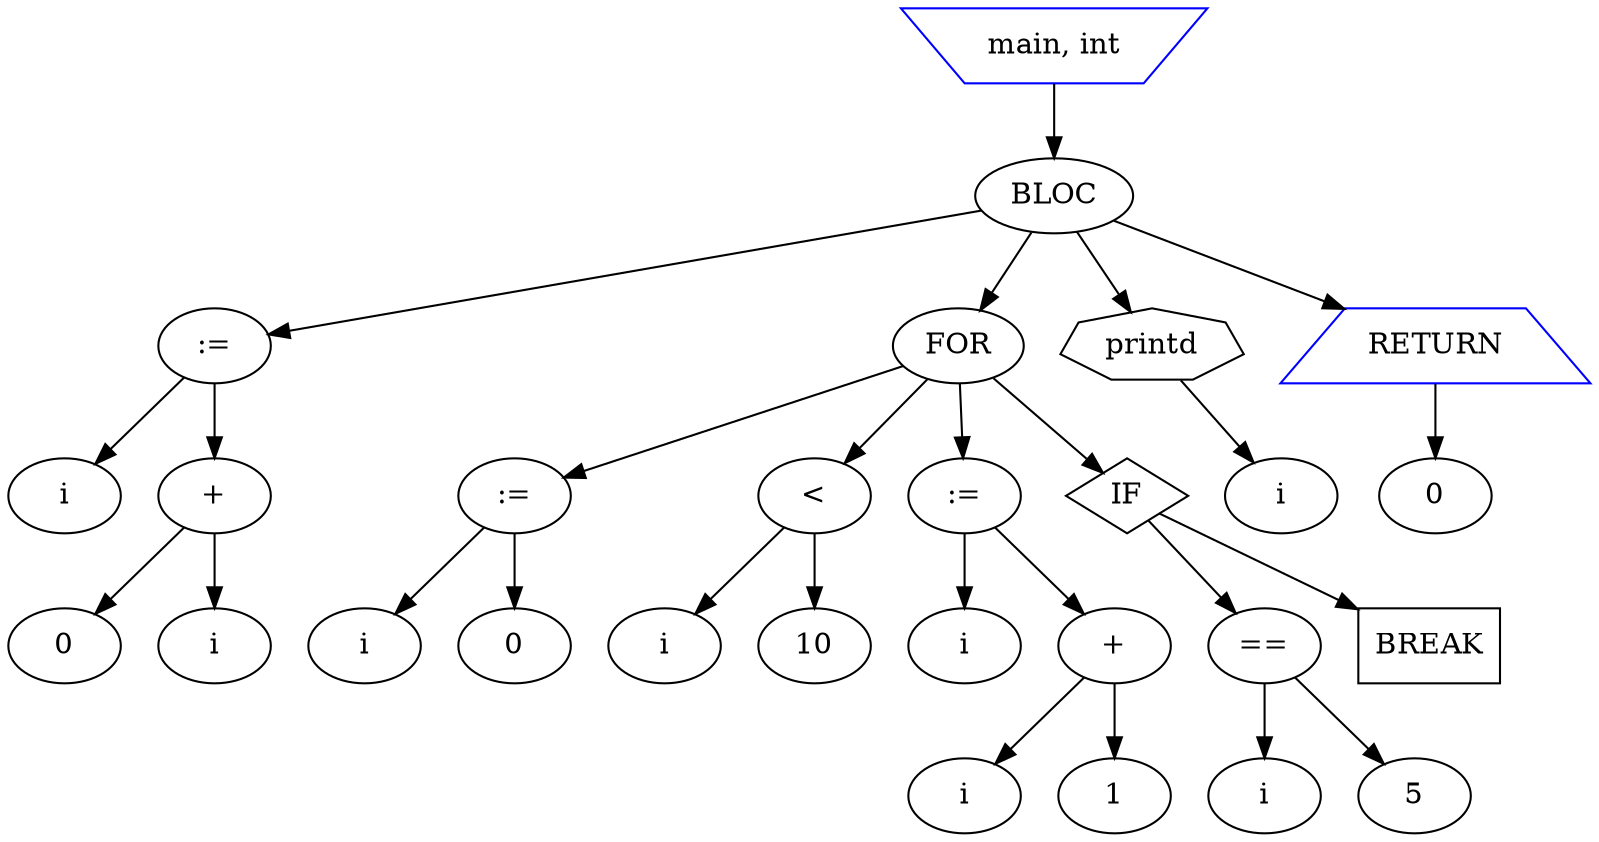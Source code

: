 digraph G {
node_0 [label="main, int"shape=invtrapezium color=blue];
node_0 -> node_1;
node_1 [label="BLOC"];
node_1 -> node_2;
node_2 [label=":="];
node_2 -> node_3;
node_3 [label="i"];
node_2 -> node_4;
node_4 [label="+"];
node_4 -> node_5;
node_5 [label="0"];
node_4 -> node_6;
node_6 [label="i"];
node_1 -> node_7;
node_7 [label="FOR"];
node_7 -> node_8;
node_8 [label=":="];
node_8 -> node_9;
node_9 [label="i"];
node_8 -> node_10;
node_10 [label="0"];
node_7 -> node_11;
node_11 [label="<"];
node_11 -> node_12;
node_12 [label="i"];
node_11 -> node_13;
node_13 [label="10"];
node_7 -> node_14;
node_14 [label=":="];
node_14 -> node_15;
node_15 [label="i"];
node_14 -> node_16;
node_16 [label="+"];
node_16 -> node_17;
node_17 [label="i"];
node_16 -> node_18;
node_18 [label="1"];
node_7 -> node_19;
node_19 [label="IF"shape=diamond];
node_19 -> node_20;
node_20 [label="=="];
node_20 -> node_21;
node_21 [label="i"];
node_20 -> node_22;
node_22 [label="5"];
node_19 -> node_23;
node_23 [label="BREAK"shape=box];
node_1 -> node_24;
node_24 [label="printd"shape=septagon];
node_24 -> node_25;
node_25 [label="i"];
node_1 -> node_26;
node_26 [label="RETURN"shape=trapezium color=blue];
node_26 -> node_27;
node_27 [label="0"];
}